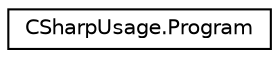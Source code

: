 digraph "Graphical Class Hierarchy"
{
  edge [fontname="Helvetica",fontsize="10",labelfontname="Helvetica",labelfontsize="10"];
  node [fontname="Helvetica",fontsize="10",shape=record];
  rankdir="LR";
  Node0 [label="CSharpUsage.Program",height=0.2,width=0.4,color="black", fillcolor="white", style="filled",URL="$classCSharpUsage_1_1Program.html"];
}
